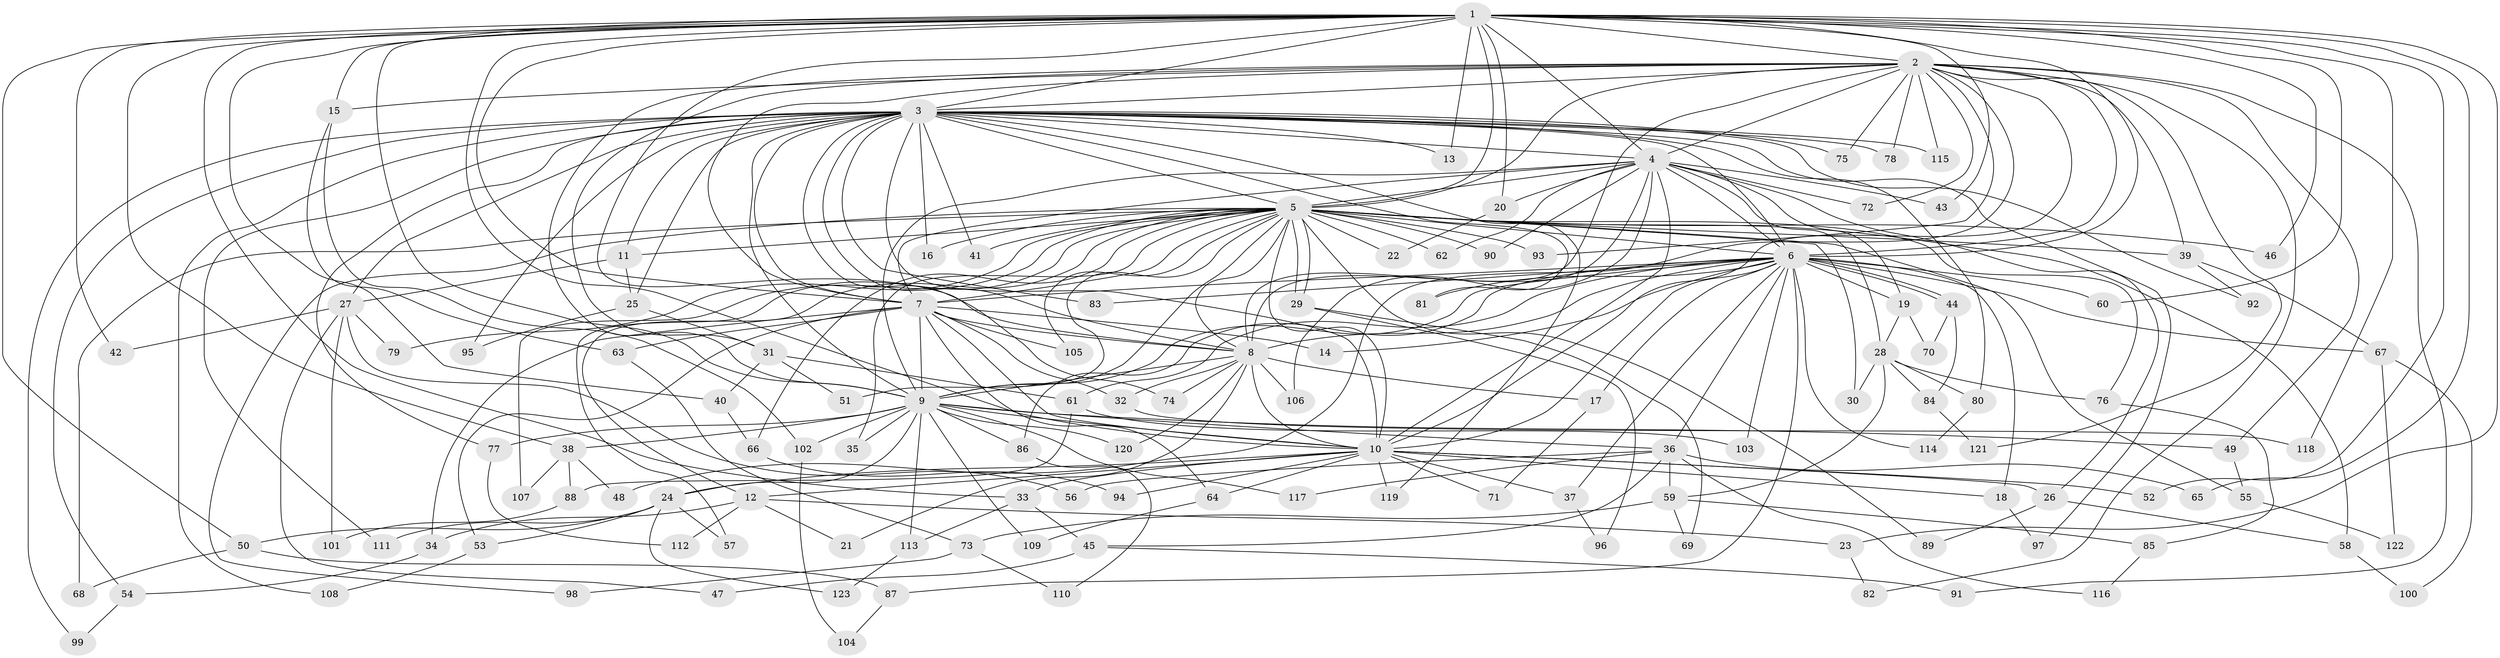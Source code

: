 // coarse degree distribution, {24: 0.01098901098901099, 21: 0.01098901098901099, 27: 0.01098901098901099, 16: 0.02197802197802198, 32: 0.01098901098901099, 23: 0.02197802197802198, 19: 0.01098901098901099, 8: 0.01098901098901099, 7: 0.054945054945054944, 2: 0.4725274725274725, 5: 0.04395604395604396, 3: 0.1978021978021978, 4: 0.0989010989010989, 1: 0.02197802197802198}
// Generated by graph-tools (version 1.1) at 2025/23/03/03/25 07:23:47]
// undirected, 123 vertices, 271 edges
graph export_dot {
graph [start="1"]
  node [color=gray90,style=filled];
  1;
  2;
  3;
  4;
  5;
  6;
  7;
  8;
  9;
  10;
  11;
  12;
  13;
  14;
  15;
  16;
  17;
  18;
  19;
  20;
  21;
  22;
  23;
  24;
  25;
  26;
  27;
  28;
  29;
  30;
  31;
  32;
  33;
  34;
  35;
  36;
  37;
  38;
  39;
  40;
  41;
  42;
  43;
  44;
  45;
  46;
  47;
  48;
  49;
  50;
  51;
  52;
  53;
  54;
  55;
  56;
  57;
  58;
  59;
  60;
  61;
  62;
  63;
  64;
  65;
  66;
  67;
  68;
  69;
  70;
  71;
  72;
  73;
  74;
  75;
  76;
  77;
  78;
  79;
  80;
  81;
  82;
  83;
  84;
  85;
  86;
  87;
  88;
  89;
  90;
  91;
  92;
  93;
  94;
  95;
  96;
  97;
  98;
  99;
  100;
  101;
  102;
  103;
  104;
  105;
  106;
  107;
  108;
  109;
  110;
  111;
  112;
  113;
  114;
  115;
  116;
  117;
  118;
  119;
  120;
  121;
  122;
  123;
  1 -- 2;
  1 -- 3;
  1 -- 4;
  1 -- 5;
  1 -- 6;
  1 -- 7;
  1 -- 8;
  1 -- 9;
  1 -- 10;
  1 -- 13;
  1 -- 15;
  1 -- 20;
  1 -- 23;
  1 -- 33;
  1 -- 38;
  1 -- 40;
  1 -- 42;
  1 -- 43;
  1 -- 46;
  1 -- 50;
  1 -- 52;
  1 -- 60;
  1 -- 65;
  1 -- 118;
  2 -- 3;
  2 -- 4;
  2 -- 5;
  2 -- 6;
  2 -- 7;
  2 -- 8;
  2 -- 9;
  2 -- 10;
  2 -- 15;
  2 -- 31;
  2 -- 39;
  2 -- 48;
  2 -- 49;
  2 -- 72;
  2 -- 75;
  2 -- 78;
  2 -- 82;
  2 -- 91;
  2 -- 93;
  2 -- 115;
  2 -- 121;
  3 -- 4;
  3 -- 5;
  3 -- 6;
  3 -- 7;
  3 -- 8;
  3 -- 9;
  3 -- 10;
  3 -- 11;
  3 -- 13;
  3 -- 16;
  3 -- 25;
  3 -- 27;
  3 -- 41;
  3 -- 54;
  3 -- 74;
  3 -- 75;
  3 -- 77;
  3 -- 78;
  3 -- 80;
  3 -- 81;
  3 -- 83;
  3 -- 92;
  3 -- 95;
  3 -- 97;
  3 -- 99;
  3 -- 108;
  3 -- 111;
  3 -- 115;
  3 -- 119;
  4 -- 5;
  4 -- 6;
  4 -- 7;
  4 -- 8;
  4 -- 9;
  4 -- 10;
  4 -- 19;
  4 -- 20;
  4 -- 26;
  4 -- 28;
  4 -- 43;
  4 -- 62;
  4 -- 72;
  4 -- 90;
  4 -- 106;
  5 -- 6;
  5 -- 7;
  5 -- 8;
  5 -- 9;
  5 -- 10;
  5 -- 11;
  5 -- 12;
  5 -- 16;
  5 -- 22;
  5 -- 29;
  5 -- 29;
  5 -- 30;
  5 -- 35;
  5 -- 39;
  5 -- 41;
  5 -- 46;
  5 -- 51;
  5 -- 55;
  5 -- 57;
  5 -- 58;
  5 -- 62;
  5 -- 66;
  5 -- 68;
  5 -- 76;
  5 -- 79;
  5 -- 89;
  5 -- 90;
  5 -- 93;
  5 -- 98;
  5 -- 105;
  5 -- 107;
  6 -- 7;
  6 -- 8;
  6 -- 9;
  6 -- 10;
  6 -- 14;
  6 -- 17;
  6 -- 18;
  6 -- 19;
  6 -- 36;
  6 -- 37;
  6 -- 44;
  6 -- 44;
  6 -- 60;
  6 -- 61;
  6 -- 67;
  6 -- 81;
  6 -- 83;
  6 -- 86;
  6 -- 87;
  6 -- 103;
  6 -- 114;
  7 -- 8;
  7 -- 9;
  7 -- 10;
  7 -- 14;
  7 -- 32;
  7 -- 34;
  7 -- 53;
  7 -- 63;
  7 -- 64;
  7 -- 105;
  8 -- 9;
  8 -- 10;
  8 -- 17;
  8 -- 21;
  8 -- 32;
  8 -- 74;
  8 -- 106;
  8 -- 120;
  9 -- 10;
  9 -- 24;
  9 -- 35;
  9 -- 36;
  9 -- 38;
  9 -- 49;
  9 -- 77;
  9 -- 86;
  9 -- 102;
  9 -- 109;
  9 -- 113;
  9 -- 117;
  9 -- 120;
  10 -- 12;
  10 -- 18;
  10 -- 24;
  10 -- 26;
  10 -- 33;
  10 -- 37;
  10 -- 52;
  10 -- 64;
  10 -- 71;
  10 -- 94;
  10 -- 119;
  11 -- 25;
  11 -- 27;
  12 -- 21;
  12 -- 23;
  12 -- 34;
  12 -- 112;
  15 -- 63;
  15 -- 102;
  17 -- 71;
  18 -- 97;
  19 -- 28;
  19 -- 70;
  20 -- 22;
  23 -- 82;
  24 -- 50;
  24 -- 53;
  24 -- 57;
  24 -- 111;
  24 -- 123;
  25 -- 31;
  25 -- 95;
  26 -- 58;
  26 -- 89;
  27 -- 42;
  27 -- 47;
  27 -- 56;
  27 -- 79;
  27 -- 101;
  28 -- 30;
  28 -- 59;
  28 -- 76;
  28 -- 80;
  28 -- 84;
  29 -- 69;
  29 -- 96;
  31 -- 40;
  31 -- 51;
  31 -- 61;
  32 -- 118;
  33 -- 45;
  33 -- 113;
  34 -- 54;
  36 -- 45;
  36 -- 56;
  36 -- 59;
  36 -- 65;
  36 -- 116;
  36 -- 117;
  37 -- 96;
  38 -- 48;
  38 -- 88;
  38 -- 107;
  39 -- 67;
  39 -- 92;
  40 -- 66;
  44 -- 70;
  44 -- 84;
  45 -- 47;
  45 -- 91;
  49 -- 55;
  50 -- 68;
  50 -- 87;
  53 -- 108;
  54 -- 99;
  55 -- 122;
  58 -- 100;
  59 -- 69;
  59 -- 73;
  59 -- 85;
  61 -- 88;
  61 -- 103;
  63 -- 73;
  64 -- 109;
  66 -- 94;
  67 -- 100;
  67 -- 122;
  73 -- 98;
  73 -- 110;
  76 -- 85;
  77 -- 112;
  80 -- 114;
  84 -- 121;
  85 -- 116;
  86 -- 110;
  87 -- 104;
  88 -- 101;
  102 -- 104;
  113 -- 123;
}
